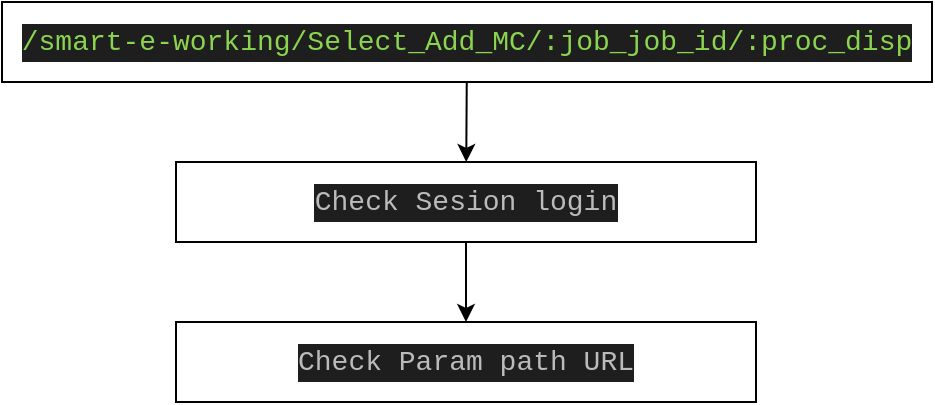 <mxfile>
    <diagram id="uVEWsqnB54IZlpU58k05" name="Page-1">
        <mxGraphModel dx="826" dy="553" grid="1" gridSize="10" guides="1" tooltips="1" connect="1" arrows="1" fold="1" page="1" pageScale="1" pageWidth="900" pageHeight="1600" math="0" shadow="0">
            <root>
                <mxCell id="0"/>
                <mxCell id="1" parent="0"/>
                <mxCell id="10" value="" style="edgeStyle=none;html=1;" edge="1" parent="1" source="2" target="9">
                    <mxGeometry relative="1" as="geometry"/>
                </mxCell>
                <mxCell id="2" value="&lt;div style=&quot;color: rgb(187, 187, 187); background-color: rgb(30, 30, 30); font-family: Consolas, &amp;quot;Courier New&amp;quot;, monospace; font-size: 14px; line-height: 19px;&quot;&gt;Check Sesion login&lt;/div&gt;" style="rounded=0;whiteSpace=wrap;html=1;" parent="1" vertex="1">
                    <mxGeometry x="305" y="120" width="290" height="40" as="geometry"/>
                </mxCell>
                <mxCell id="4" value="" style="edgeStyle=none;html=1;" parent="1" source="3" target="2" edge="1">
                    <mxGeometry relative="1" as="geometry"/>
                </mxCell>
                <mxCell id="3" value="&lt;div style=&quot;color: rgb(187, 187, 187); background-color: rgb(30, 30, 30); font-family: Consolas, &amp;quot;Courier New&amp;quot;, monospace; font-size: 14px; line-height: 19px;&quot;&gt;&lt;span style=&quot;color: #8bd450;&quot;&gt;/smart-e-working/Select_Add_MC/:job_job_id/:proc_disp&lt;/span&gt;&lt;/div&gt;" style="rounded=0;whiteSpace=wrap;html=1;" parent="1" vertex="1">
                    <mxGeometry x="218" y="40" width="465" height="40" as="geometry"/>
                </mxCell>
                <mxCell id="9" value="&lt;div style=&quot;color: rgb(187, 187, 187); background-color: rgb(30, 30, 30); font-family: Consolas, &amp;quot;Courier New&amp;quot;, monospace; font-size: 14px; line-height: 19px;&quot;&gt;Check Param path URL&lt;/div&gt;" style="rounded=0;whiteSpace=wrap;html=1;" vertex="1" parent="1">
                    <mxGeometry x="305" y="200" width="290" height="40" as="geometry"/>
                </mxCell>
            </root>
        </mxGraphModel>
    </diagram>
</mxfile>